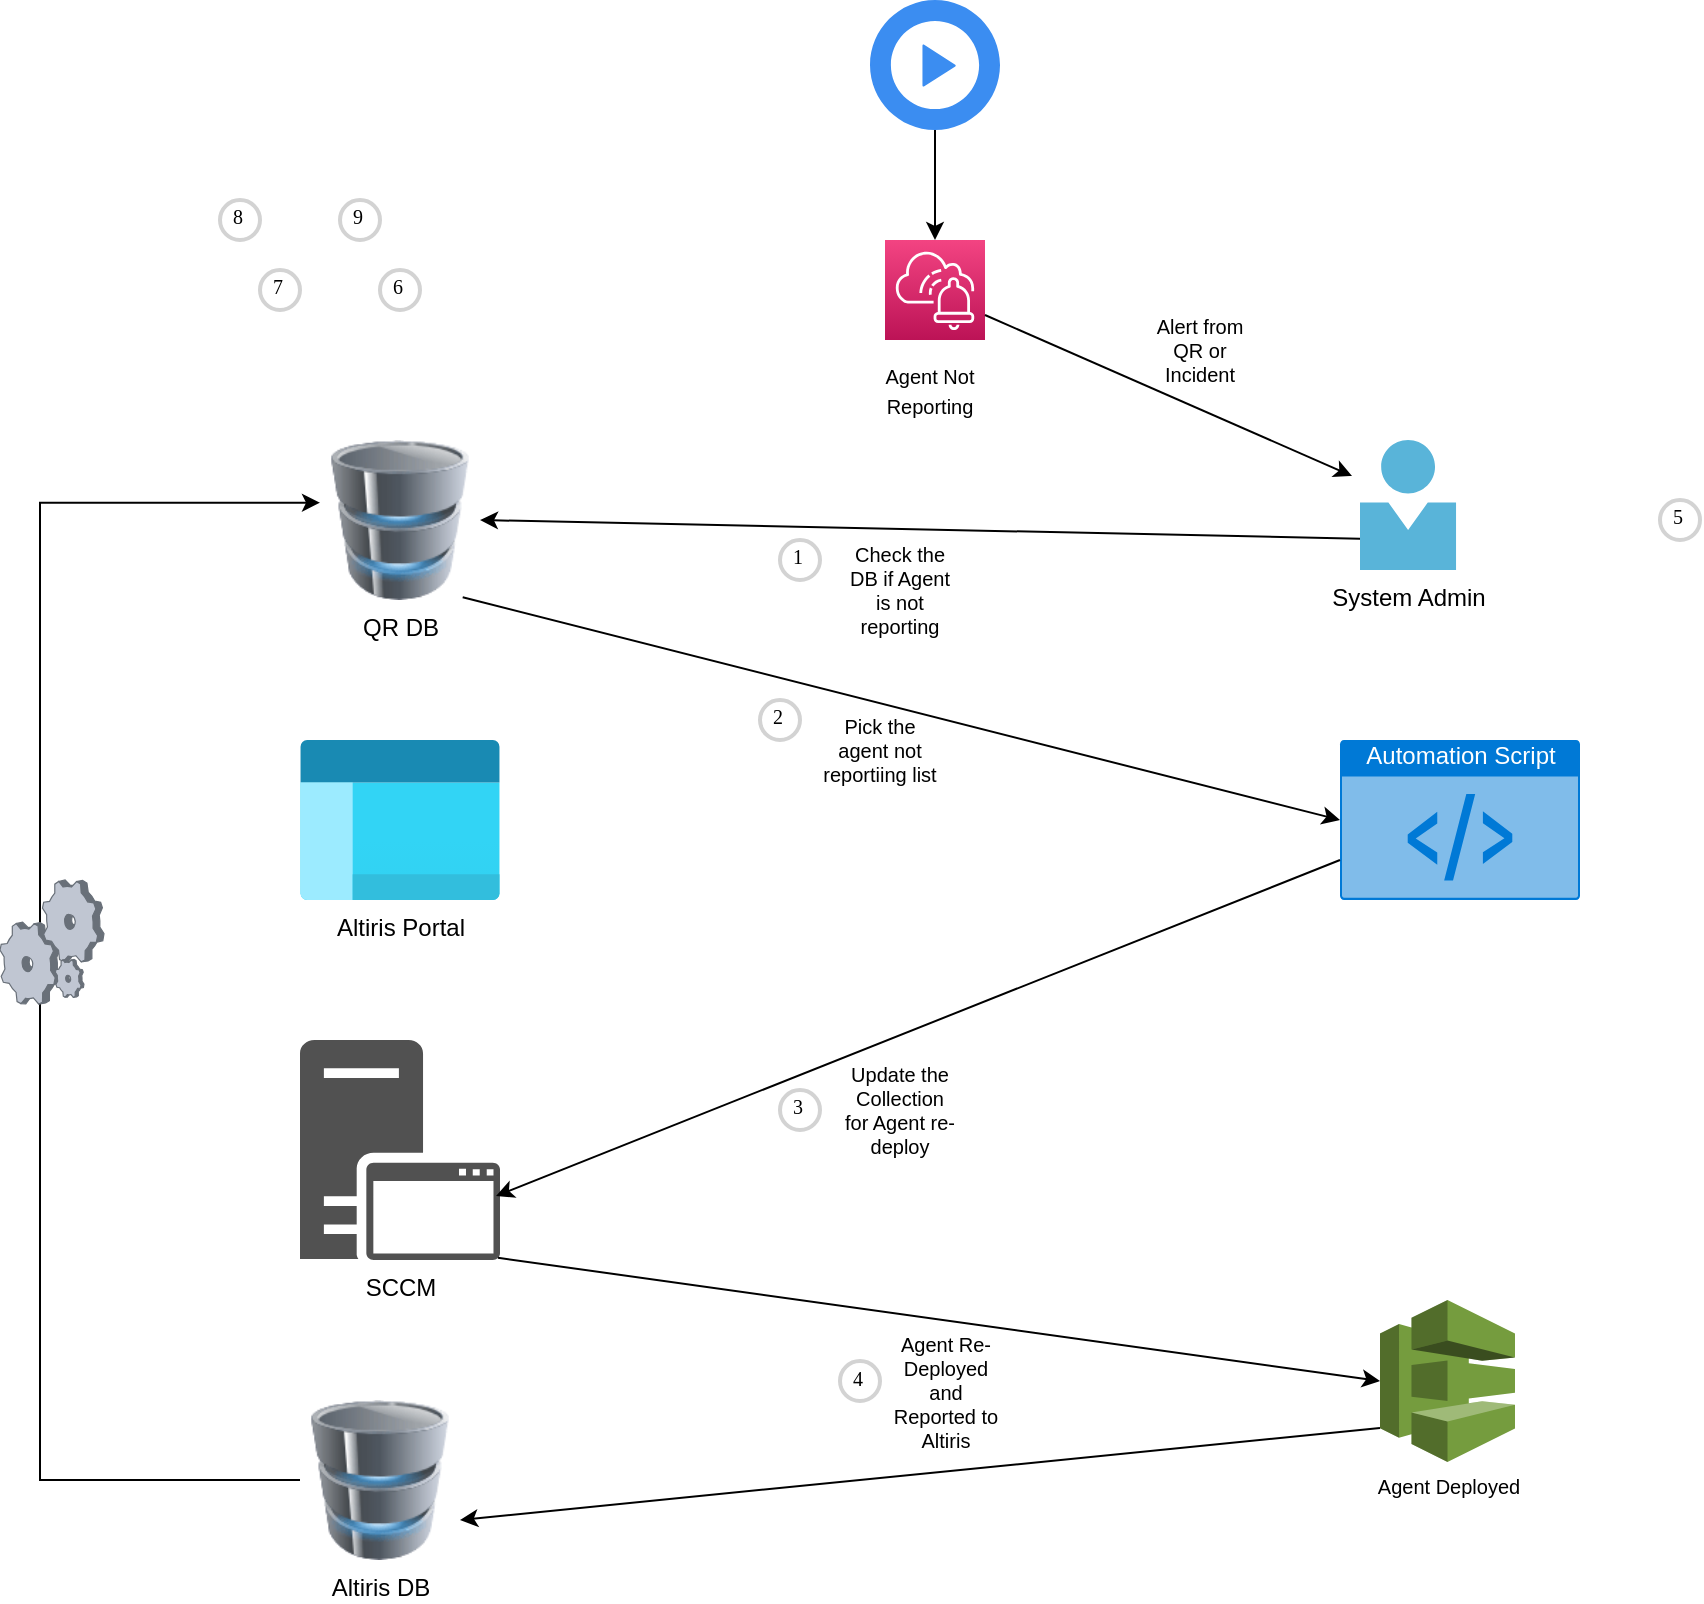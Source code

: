 <mxfile version="16.4.6" type="github">
  <diagram id="WyGLlNWnZWoMrUWWW615" name="Page-1">
    <mxGraphModel dx="1632" dy="1568" grid="1" gridSize="10" guides="1" tooltips="1" connect="1" arrows="1" fold="1" page="1" pageScale="1" pageWidth="850" pageHeight="1100" math="0" shadow="0">
      <root>
        <mxCell id="0" />
        <mxCell id="1" parent="0" />
        <mxCell id="fayGu9aY99YwS0WSdZ2n-1" value="QR DB" style="image;html=1;image=img/lib/clip_art/computers/Database_128x128.png" vertex="1" parent="1">
          <mxGeometry x="50" y="130" width="80" height="80" as="geometry" />
        </mxCell>
        <mxCell id="fayGu9aY99YwS0WSdZ2n-2" value="Altiris Portal" style="aspect=fixed;html=1;points=[];align=center;image;fontSize=12;image=img/lib/azure2/general/Management_Portal.svg;" vertex="1" parent="1">
          <mxGeometry x="40" y="280" width="100" height="80" as="geometry" />
        </mxCell>
        <mxCell id="fayGu9aY99YwS0WSdZ2n-3" value="SCCM" style="sketch=0;pointerEvents=1;shadow=0;dashed=0;html=1;strokeColor=none;labelPosition=center;verticalLabelPosition=bottom;verticalAlign=top;align=center;fillColor=#515151;shape=mxgraph.mscae.system_center.secondary_site" vertex="1" parent="1">
          <mxGeometry x="40" y="430" width="100" height="110" as="geometry" />
        </mxCell>
        <mxCell id="fayGu9aY99YwS0WSdZ2n-4" value="System Admin" style="sketch=0;aspect=fixed;html=1;points=[];align=center;image;fontSize=12;image=img/lib/mscae/Person.svg;" vertex="1" parent="1">
          <mxGeometry x="570" y="130" width="48.1" height="65" as="geometry" />
        </mxCell>
        <mxCell id="fayGu9aY99YwS0WSdZ2n-5" value="Automation Script" style="html=1;strokeColor=none;fillColor=#0079D6;labelPosition=center;verticalLabelPosition=middle;verticalAlign=top;align=center;fontSize=12;outlineConnect=0;spacingTop=-6;fontColor=#FFFFFF;sketch=0;shape=mxgraph.sitemap.script;" vertex="1" parent="1">
          <mxGeometry x="560" y="280" width="120" height="80" as="geometry" />
        </mxCell>
        <mxCell id="fayGu9aY99YwS0WSdZ2n-7" value="" style="sketch=0;points=[[0,0,0],[0.25,0,0],[0.5,0,0],[0.75,0,0],[1,0,0],[0,1,0],[0.25,1,0],[0.5,1,0],[0.75,1,0],[1,1,0],[0,0.25,0],[0,0.5,0],[0,0.75,0],[1,0.25,0],[1,0.5,0],[1,0.75,0]];points=[[0,0,0],[0.25,0,0],[0.5,0,0],[0.75,0,0],[1,0,0],[0,1,0],[0.25,1,0],[0.5,1,0],[0.75,1,0],[1,1,0],[0,0.25,0],[0,0.5,0],[0,0.75,0],[1,0.25,0],[1,0.5,0],[1,0.75,0]];outlineConnect=0;fontColor=#232F3E;gradientColor=#F34482;gradientDirection=north;fillColor=#BC1356;strokeColor=#ffffff;dashed=0;verticalLabelPosition=bottom;verticalAlign=top;align=center;html=1;fontSize=12;fontStyle=0;aspect=fixed;shape=mxgraph.aws4.resourceIcon;resIcon=mxgraph.aws4.systems_manager_incident_manager;" vertex="1" parent="1">
          <mxGeometry x="332.5" y="30" width="50" height="50" as="geometry" />
        </mxCell>
        <mxCell id="fayGu9aY99YwS0WSdZ2n-9" style="edgeStyle=orthogonalEdgeStyle;rounded=0;orthogonalLoop=1;jettySize=auto;html=1;" edge="1" parent="1" source="fayGu9aY99YwS0WSdZ2n-8" target="fayGu9aY99YwS0WSdZ2n-7">
          <mxGeometry relative="1" as="geometry" />
        </mxCell>
        <mxCell id="fayGu9aY99YwS0WSdZ2n-8" value="" style="sketch=0;html=1;aspect=fixed;strokeColor=none;shadow=0;align=center;verticalAlign=top;fillColor=#3B8DF1;shape=mxgraph.gcp2.play_start" vertex="1" parent="1">
          <mxGeometry x="325" y="-90" width="65" height="65" as="geometry" />
        </mxCell>
        <mxCell id="fayGu9aY99YwS0WSdZ2n-10" value="&lt;font style=&quot;font-size: 10px&quot;&gt;Agent Not Reporting&lt;/font&gt;" style="text;html=1;strokeColor=none;fillColor=none;align=center;verticalAlign=middle;whiteSpace=wrap;rounded=0;" vertex="1" parent="1">
          <mxGeometry x="325" y="90" width="60" height="30" as="geometry" />
        </mxCell>
        <mxCell id="fayGu9aY99YwS0WSdZ2n-16" value="" style="endArrow=classic;html=1;rounded=0;fontSize=10;entryX=1;entryY=0.5;entryDx=0;entryDy=0;exitX=0;exitY=0.759;exitDx=0;exitDy=0;exitPerimeter=0;" edge="1" parent="1" source="fayGu9aY99YwS0WSdZ2n-4" target="fayGu9aY99YwS0WSdZ2n-1">
          <mxGeometry width="50" height="50" relative="1" as="geometry">
            <mxPoint x="360" y="280" as="sourcePoint" />
            <mxPoint x="410" y="230" as="targetPoint" />
          </mxGeometry>
        </mxCell>
        <mxCell id="fayGu9aY99YwS0WSdZ2n-18" value="Check the DB if Agent is not reporting" style="text;html=1;strokeColor=none;fillColor=none;align=center;verticalAlign=middle;whiteSpace=wrap;rounded=0;fontSize=10;" vertex="1" parent="1">
          <mxGeometry x="310" y="190" width="60" height="30" as="geometry" />
        </mxCell>
        <mxCell id="fayGu9aY99YwS0WSdZ2n-19" value="" style="endArrow=classic;html=1;rounded=0;fontSize=10;exitX=1;exitY=0.75;exitDx=0;exitDy=0;exitPerimeter=0;entryX=-0.083;entryY=0.277;entryDx=0;entryDy=0;entryPerimeter=0;" edge="1" parent="1" source="fayGu9aY99YwS0WSdZ2n-7" target="fayGu9aY99YwS0WSdZ2n-4">
          <mxGeometry width="50" height="50" relative="1" as="geometry">
            <mxPoint x="460" y="110" as="sourcePoint" />
            <mxPoint x="510" y="60" as="targetPoint" />
          </mxGeometry>
        </mxCell>
        <mxCell id="fayGu9aY99YwS0WSdZ2n-20" value="Alert from QR or Incident" style="text;html=1;strokeColor=none;fillColor=none;align=center;verticalAlign=middle;whiteSpace=wrap;rounded=0;fontSize=10;" vertex="1" parent="1">
          <mxGeometry x="460" y="70" width="60" height="30" as="geometry" />
        </mxCell>
        <mxCell id="fayGu9aY99YwS0WSdZ2n-21" value="1" style="ellipse;whiteSpace=wrap;html=1;aspect=fixed;strokeWidth=2;fontFamily=Tahoma;spacingBottom=4;spacingRight=2;strokeColor=#d3d3d3;fontSize=10;" vertex="1" parent="1">
          <mxGeometry x="280" y="180" width="20" height="20" as="geometry" />
        </mxCell>
        <mxCell id="fayGu9aY99YwS0WSdZ2n-22" value="2" style="ellipse;whiteSpace=wrap;html=1;aspect=fixed;strokeWidth=2;fontFamily=Tahoma;spacingBottom=4;spacingRight=2;strokeColor=#d3d3d3;fontSize=10;" vertex="1" parent="1">
          <mxGeometry x="270" y="260" width="20" height="20" as="geometry" />
        </mxCell>
        <mxCell id="fayGu9aY99YwS0WSdZ2n-23" value="3" style="ellipse;whiteSpace=wrap;html=1;aspect=fixed;strokeWidth=2;fontFamily=Tahoma;spacingBottom=4;spacingRight=2;strokeColor=#d3d3d3;fontSize=10;" vertex="1" parent="1">
          <mxGeometry x="280" y="455" width="20" height="20" as="geometry" />
        </mxCell>
        <mxCell id="fayGu9aY99YwS0WSdZ2n-25" value="5" style="ellipse;whiteSpace=wrap;html=1;aspect=fixed;strokeWidth=2;fontFamily=Tahoma;spacingBottom=4;spacingRight=2;strokeColor=#d3d3d3;fontSize=10;" vertex="1" parent="1">
          <mxGeometry x="720" y="160" width="20" height="20" as="geometry" />
        </mxCell>
        <mxCell id="fayGu9aY99YwS0WSdZ2n-26" value="6" style="ellipse;whiteSpace=wrap;html=1;aspect=fixed;strokeWidth=2;fontFamily=Tahoma;spacingBottom=4;spacingRight=2;strokeColor=#d3d3d3;fontSize=10;" vertex="1" parent="1">
          <mxGeometry x="80" y="45" width="20" height="20" as="geometry" />
        </mxCell>
        <mxCell id="fayGu9aY99YwS0WSdZ2n-27" value="7" style="ellipse;whiteSpace=wrap;html=1;aspect=fixed;strokeWidth=2;fontFamily=Tahoma;spacingBottom=4;spacingRight=2;strokeColor=#d3d3d3;fontSize=10;" vertex="1" parent="1">
          <mxGeometry x="20" y="45" width="20" height="20" as="geometry" />
        </mxCell>
        <mxCell id="fayGu9aY99YwS0WSdZ2n-28" value="8" style="ellipse;whiteSpace=wrap;html=1;aspect=fixed;strokeWidth=2;fontFamily=Tahoma;spacingBottom=4;spacingRight=2;strokeColor=#d3d3d3;fontSize=10;" vertex="1" parent="1">
          <mxGeometry y="10" width="20" height="20" as="geometry" />
        </mxCell>
        <mxCell id="fayGu9aY99YwS0WSdZ2n-29" value="9" style="ellipse;whiteSpace=wrap;html=1;aspect=fixed;strokeWidth=2;fontFamily=Tahoma;spacingBottom=4;spacingRight=2;strokeColor=#d3d3d3;fontSize=10;" vertex="1" parent="1">
          <mxGeometry x="60" y="10" width="20" height="20" as="geometry" />
        </mxCell>
        <mxCell id="fayGu9aY99YwS0WSdZ2n-36" style="edgeStyle=orthogonalEdgeStyle;rounded=0;orthogonalLoop=1;jettySize=auto;html=1;entryX=0;entryY=0.392;entryDx=0;entryDy=0;entryPerimeter=0;fontSize=10;" edge="1" parent="1" source="fayGu9aY99YwS0WSdZ2n-35" target="fayGu9aY99YwS0WSdZ2n-1">
          <mxGeometry relative="1" as="geometry">
            <Array as="points">
              <mxPoint x="-90" y="650" />
              <mxPoint x="-90" y="161" />
            </Array>
          </mxGeometry>
        </mxCell>
        <mxCell id="fayGu9aY99YwS0WSdZ2n-35" value="Altiris DB" style="image;html=1;image=img/lib/clip_art/computers/Database_128x128.png" vertex="1" parent="1">
          <mxGeometry x="40" y="610" width="80" height="80" as="geometry" />
        </mxCell>
        <mxCell id="fayGu9aY99YwS0WSdZ2n-37" value="" style="verticalLabelPosition=bottom;sketch=0;aspect=fixed;html=1;verticalAlign=top;strokeColor=none;align=center;outlineConnect=0;shape=mxgraph.citrix.process;fontSize=10;" vertex="1" parent="1">
          <mxGeometry x="-110" y="350" width="52" height="62" as="geometry" />
        </mxCell>
        <mxCell id="fayGu9aY99YwS0WSdZ2n-39" value="" style="endArrow=classic;html=1;rounded=0;fontSize=10;exitX=0.892;exitY=0.983;exitDx=0;exitDy=0;exitPerimeter=0;entryX=0;entryY=0.5;entryDx=0;entryDy=0;entryPerimeter=0;" edge="1" parent="1" source="fayGu9aY99YwS0WSdZ2n-1" target="fayGu9aY99YwS0WSdZ2n-5">
          <mxGeometry width="50" height="50" relative="1" as="geometry">
            <mxPoint x="330" y="370" as="sourcePoint" />
            <mxPoint x="380" y="320" as="targetPoint" />
          </mxGeometry>
        </mxCell>
        <mxCell id="fayGu9aY99YwS0WSdZ2n-40" value="" style="endArrow=classic;html=1;rounded=0;fontSize=10;exitX=0;exitY=0.75;exitDx=0;exitDy=0;exitPerimeter=0;entryX=0.98;entryY=0.709;entryDx=0;entryDy=0;entryPerimeter=0;" edge="1" parent="1" source="fayGu9aY99YwS0WSdZ2n-5" target="fayGu9aY99YwS0WSdZ2n-3">
          <mxGeometry width="50" height="50" relative="1" as="geometry">
            <mxPoint x="290" y="470" as="sourcePoint" />
            <mxPoint x="340" y="420" as="targetPoint" />
          </mxGeometry>
        </mxCell>
        <mxCell id="fayGu9aY99YwS0WSdZ2n-42" value="Pick the agent not reportiing list" style="text;html=1;strokeColor=none;fillColor=none;align=center;verticalAlign=middle;whiteSpace=wrap;rounded=0;fontSize=10;" vertex="1" parent="1">
          <mxGeometry x="300" y="270" width="60" height="30" as="geometry" />
        </mxCell>
        <mxCell id="fayGu9aY99YwS0WSdZ2n-43" value="Update the Collection for Agent re-deploy" style="text;html=1;strokeColor=none;fillColor=none;align=center;verticalAlign=middle;whiteSpace=wrap;rounded=0;fontSize=10;" vertex="1" parent="1">
          <mxGeometry x="310" y="450" width="60" height="30" as="geometry" />
        </mxCell>
        <mxCell id="fayGu9aY99YwS0WSdZ2n-44" value="Agent Deployed" style="outlineConnect=0;dashed=0;verticalLabelPosition=bottom;verticalAlign=top;align=center;html=1;shape=mxgraph.aws3.codedeploy;fillColor=#759C3E;gradientColor=none;fontSize=10;" vertex="1" parent="1">
          <mxGeometry x="580" y="560" width="67.5" height="81" as="geometry" />
        </mxCell>
        <mxCell id="fayGu9aY99YwS0WSdZ2n-45" value="" style="endArrow=classic;html=1;rounded=0;fontSize=10;exitX=0.99;exitY=0.99;exitDx=0;exitDy=0;exitPerimeter=0;entryX=0;entryY=0.5;entryDx=0;entryDy=0;entryPerimeter=0;" edge="1" parent="1" source="fayGu9aY99YwS0WSdZ2n-3" target="fayGu9aY99YwS0WSdZ2n-44">
          <mxGeometry width="50" height="50" relative="1" as="geometry">
            <mxPoint x="300" y="600" as="sourcePoint" />
            <mxPoint x="350" y="550" as="targetPoint" />
          </mxGeometry>
        </mxCell>
        <mxCell id="fayGu9aY99YwS0WSdZ2n-46" value="" style="endArrow=classic;html=1;rounded=0;fontSize=10;entryX=1;entryY=0.75;entryDx=0;entryDy=0;exitX=0;exitY=0.79;exitDx=0;exitDy=0;exitPerimeter=0;" edge="1" parent="1" source="fayGu9aY99YwS0WSdZ2n-44" target="fayGu9aY99YwS0WSdZ2n-35">
          <mxGeometry width="50" height="50" relative="1" as="geometry">
            <mxPoint x="330" y="700" as="sourcePoint" />
            <mxPoint x="380" y="650" as="targetPoint" />
          </mxGeometry>
        </mxCell>
        <mxCell id="fayGu9aY99YwS0WSdZ2n-51" value="4" style="ellipse;whiteSpace=wrap;html=1;aspect=fixed;strokeWidth=2;fontFamily=Tahoma;spacingBottom=4;spacingRight=2;strokeColor=#d3d3d3;fontSize=10;" vertex="1" parent="1">
          <mxGeometry x="310" y="590.5" width="20" height="20" as="geometry" />
        </mxCell>
        <mxCell id="fayGu9aY99YwS0WSdZ2n-52" value="Agent Re-Deployed and Reported to Altiris" style="text;html=1;strokeColor=none;fillColor=none;align=center;verticalAlign=middle;whiteSpace=wrap;rounded=0;fontSize=10;" vertex="1" parent="1">
          <mxGeometry x="333" y="591" width="60" height="30" as="geometry" />
        </mxCell>
      </root>
    </mxGraphModel>
  </diagram>
</mxfile>
